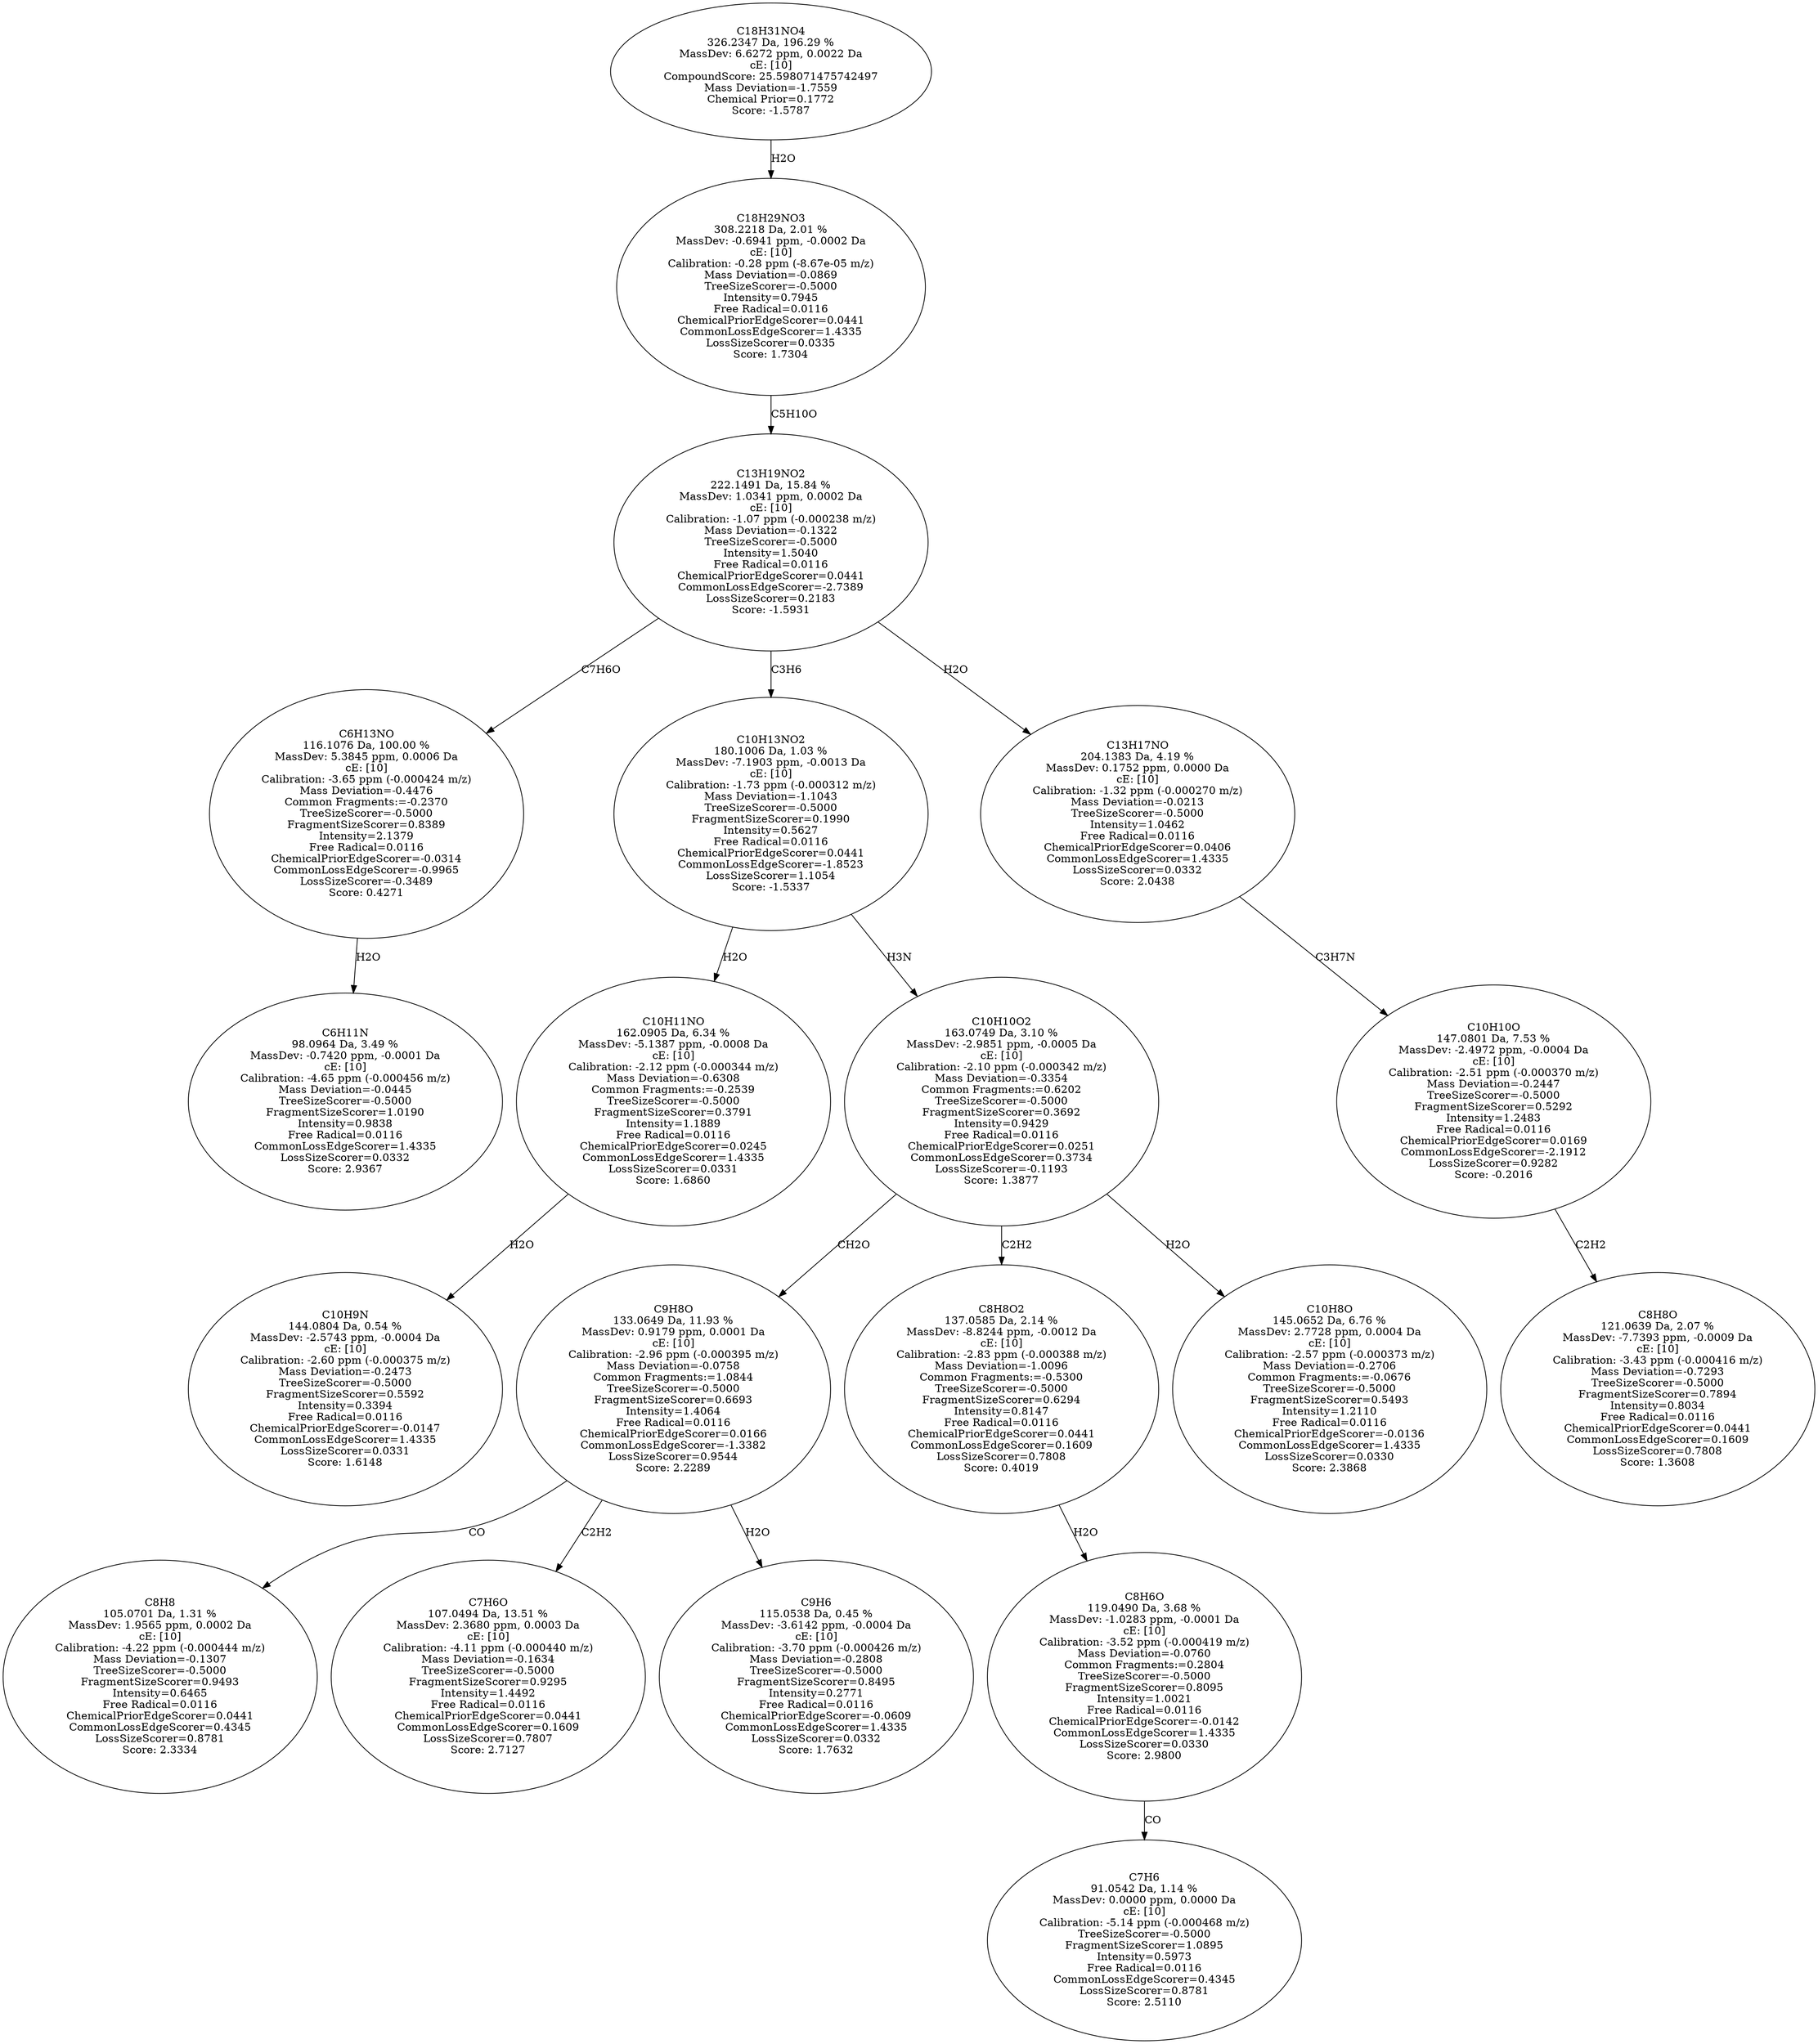 strict digraph {
v1 [label="C6H11N\n98.0964 Da, 3.49 %\nMassDev: -0.7420 ppm, -0.0001 Da\ncE: [10]\nCalibration: -4.65 ppm (-0.000456 m/z)\nMass Deviation=-0.0445\nTreeSizeScorer=-0.5000\nFragmentSizeScorer=1.0190\nIntensity=0.9838\nFree Radical=0.0116\nCommonLossEdgeScorer=1.4335\nLossSizeScorer=0.0332\nScore: 2.9367"];
v2 [label="C6H13NO\n116.1076 Da, 100.00 %\nMassDev: 5.3845 ppm, 0.0006 Da\ncE: [10]\nCalibration: -3.65 ppm (-0.000424 m/z)\nMass Deviation=-0.4476\nCommon Fragments:=-0.2370\nTreeSizeScorer=-0.5000\nFragmentSizeScorer=0.8389\nIntensity=2.1379\nFree Radical=0.0116\nChemicalPriorEdgeScorer=-0.0314\nCommonLossEdgeScorer=-0.9965\nLossSizeScorer=-0.3489\nScore: 0.4271"];
v3 [label="C10H9N\n144.0804 Da, 0.54 %\nMassDev: -2.5743 ppm, -0.0004 Da\ncE: [10]\nCalibration: -2.60 ppm (-0.000375 m/z)\nMass Deviation=-0.2473\nTreeSizeScorer=-0.5000\nFragmentSizeScorer=0.5592\nIntensity=0.3394\nFree Radical=0.0116\nChemicalPriorEdgeScorer=-0.0147\nCommonLossEdgeScorer=1.4335\nLossSizeScorer=0.0331\nScore: 1.6148"];
v4 [label="C10H11NO\n162.0905 Da, 6.34 %\nMassDev: -5.1387 ppm, -0.0008 Da\ncE: [10]\nCalibration: -2.12 ppm (-0.000344 m/z)\nMass Deviation=-0.6308\nCommon Fragments:=-0.2539\nTreeSizeScorer=-0.5000\nFragmentSizeScorer=0.3791\nIntensity=1.1889\nFree Radical=0.0116\nChemicalPriorEdgeScorer=0.0245\nCommonLossEdgeScorer=1.4335\nLossSizeScorer=0.0331\nScore: 1.6860"];
v5 [label="C8H8\n105.0701 Da, 1.31 %\nMassDev: 1.9565 ppm, 0.0002 Da\ncE: [10]\nCalibration: -4.22 ppm (-0.000444 m/z)\nMass Deviation=-0.1307\nTreeSizeScorer=-0.5000\nFragmentSizeScorer=0.9493\nIntensity=0.6465\nFree Radical=0.0116\nChemicalPriorEdgeScorer=0.0441\nCommonLossEdgeScorer=0.4345\nLossSizeScorer=0.8781\nScore: 2.3334"];
v6 [label="C7H6O\n107.0494 Da, 13.51 %\nMassDev: 2.3680 ppm, 0.0003 Da\ncE: [10]\nCalibration: -4.11 ppm (-0.000440 m/z)\nMass Deviation=-0.1634\nTreeSizeScorer=-0.5000\nFragmentSizeScorer=0.9295\nIntensity=1.4492\nFree Radical=0.0116\nChemicalPriorEdgeScorer=0.0441\nCommonLossEdgeScorer=0.1609\nLossSizeScorer=0.7807\nScore: 2.7127"];
v7 [label="C9H6\n115.0538 Da, 0.45 %\nMassDev: -3.6142 ppm, -0.0004 Da\ncE: [10]\nCalibration: -3.70 ppm (-0.000426 m/z)\nMass Deviation=-0.2808\nTreeSizeScorer=-0.5000\nFragmentSizeScorer=0.8495\nIntensity=0.2771\nFree Radical=0.0116\nChemicalPriorEdgeScorer=-0.0609\nCommonLossEdgeScorer=1.4335\nLossSizeScorer=0.0332\nScore: 1.7632"];
v8 [label="C9H8O\n133.0649 Da, 11.93 %\nMassDev: 0.9179 ppm, 0.0001 Da\ncE: [10]\nCalibration: -2.96 ppm (-0.000395 m/z)\nMass Deviation=-0.0758\nCommon Fragments:=1.0844\nTreeSizeScorer=-0.5000\nFragmentSizeScorer=0.6693\nIntensity=1.4064\nFree Radical=0.0116\nChemicalPriorEdgeScorer=0.0166\nCommonLossEdgeScorer=-1.3382\nLossSizeScorer=0.9544\nScore: 2.2289"];
v9 [label="C7H6\n91.0542 Da, 1.14 %\nMassDev: 0.0000 ppm, 0.0000 Da\ncE: [10]\nCalibration: -5.14 ppm (-0.000468 m/z)\nTreeSizeScorer=-0.5000\nFragmentSizeScorer=1.0895\nIntensity=0.5973\nFree Radical=0.0116\nCommonLossEdgeScorer=0.4345\nLossSizeScorer=0.8781\nScore: 2.5110"];
v10 [label="C8H6O\n119.0490 Da, 3.68 %\nMassDev: -1.0283 ppm, -0.0001 Da\ncE: [10]\nCalibration: -3.52 ppm (-0.000419 m/z)\nMass Deviation=-0.0760\nCommon Fragments:=0.2804\nTreeSizeScorer=-0.5000\nFragmentSizeScorer=0.8095\nIntensity=1.0021\nFree Radical=0.0116\nChemicalPriorEdgeScorer=-0.0142\nCommonLossEdgeScorer=1.4335\nLossSizeScorer=0.0330\nScore: 2.9800"];
v11 [label="C8H8O2\n137.0585 Da, 2.14 %\nMassDev: -8.8244 ppm, -0.0012 Da\ncE: [10]\nCalibration: -2.83 ppm (-0.000388 m/z)\nMass Deviation=-1.0096\nCommon Fragments:=-0.5300\nTreeSizeScorer=-0.5000\nFragmentSizeScorer=0.6294\nIntensity=0.8147\nFree Radical=0.0116\nChemicalPriorEdgeScorer=0.0441\nCommonLossEdgeScorer=0.1609\nLossSizeScorer=0.7808\nScore: 0.4019"];
v12 [label="C10H8O\n145.0652 Da, 6.76 %\nMassDev: 2.7728 ppm, 0.0004 Da\ncE: [10]\nCalibration: -2.57 ppm (-0.000373 m/z)\nMass Deviation=-0.2706\nCommon Fragments:=-0.0676\nTreeSizeScorer=-0.5000\nFragmentSizeScorer=0.5493\nIntensity=1.2110\nFree Radical=0.0116\nChemicalPriorEdgeScorer=-0.0136\nCommonLossEdgeScorer=1.4335\nLossSizeScorer=0.0330\nScore: 2.3868"];
v13 [label="C10H10O2\n163.0749 Da, 3.10 %\nMassDev: -2.9851 ppm, -0.0005 Da\ncE: [10]\nCalibration: -2.10 ppm (-0.000342 m/z)\nMass Deviation=-0.3354\nCommon Fragments:=0.6202\nTreeSizeScorer=-0.5000\nFragmentSizeScorer=0.3692\nIntensity=0.9429\nFree Radical=0.0116\nChemicalPriorEdgeScorer=0.0251\nCommonLossEdgeScorer=0.3734\nLossSizeScorer=-0.1193\nScore: 1.3877"];
v14 [label="C10H13NO2\n180.1006 Da, 1.03 %\nMassDev: -7.1903 ppm, -0.0013 Da\ncE: [10]\nCalibration: -1.73 ppm (-0.000312 m/z)\nMass Deviation=-1.1043\nTreeSizeScorer=-0.5000\nFragmentSizeScorer=0.1990\nIntensity=0.5627\nFree Radical=0.0116\nChemicalPriorEdgeScorer=0.0441\nCommonLossEdgeScorer=-1.8523\nLossSizeScorer=1.1054\nScore: -1.5337"];
v15 [label="C8H8O\n121.0639 Da, 2.07 %\nMassDev: -7.7393 ppm, -0.0009 Da\ncE: [10]\nCalibration: -3.43 ppm (-0.000416 m/z)\nMass Deviation=-0.7293\nTreeSizeScorer=-0.5000\nFragmentSizeScorer=0.7894\nIntensity=0.8034\nFree Radical=0.0116\nChemicalPriorEdgeScorer=0.0441\nCommonLossEdgeScorer=0.1609\nLossSizeScorer=0.7808\nScore: 1.3608"];
v16 [label="C10H10O\n147.0801 Da, 7.53 %\nMassDev: -2.4972 ppm, -0.0004 Da\ncE: [10]\nCalibration: -2.51 ppm (-0.000370 m/z)\nMass Deviation=-0.2447\nTreeSizeScorer=-0.5000\nFragmentSizeScorer=0.5292\nIntensity=1.2483\nFree Radical=0.0116\nChemicalPriorEdgeScorer=0.0169\nCommonLossEdgeScorer=-2.1912\nLossSizeScorer=0.9282\nScore: -0.2016"];
v17 [label="C13H17NO\n204.1383 Da, 4.19 %\nMassDev: 0.1752 ppm, 0.0000 Da\ncE: [10]\nCalibration: -1.32 ppm (-0.000270 m/z)\nMass Deviation=-0.0213\nTreeSizeScorer=-0.5000\nIntensity=1.0462\nFree Radical=0.0116\nChemicalPriorEdgeScorer=0.0406\nCommonLossEdgeScorer=1.4335\nLossSizeScorer=0.0332\nScore: 2.0438"];
v18 [label="C13H19NO2\n222.1491 Da, 15.84 %\nMassDev: 1.0341 ppm, 0.0002 Da\ncE: [10]\nCalibration: -1.07 ppm (-0.000238 m/z)\nMass Deviation=-0.1322\nTreeSizeScorer=-0.5000\nIntensity=1.5040\nFree Radical=0.0116\nChemicalPriorEdgeScorer=0.0441\nCommonLossEdgeScorer=-2.7389\nLossSizeScorer=0.2183\nScore: -1.5931"];
v19 [label="C18H29NO3\n308.2218 Da, 2.01 %\nMassDev: -0.6941 ppm, -0.0002 Da\ncE: [10]\nCalibration: -0.28 ppm (-8.67e-05 m/z)\nMass Deviation=-0.0869\nTreeSizeScorer=-0.5000\nIntensity=0.7945\nFree Radical=0.0116\nChemicalPriorEdgeScorer=0.0441\nCommonLossEdgeScorer=1.4335\nLossSizeScorer=0.0335\nScore: 1.7304"];
v20 [label="C18H31NO4\n326.2347 Da, 196.29 %\nMassDev: 6.6272 ppm, 0.0022 Da\ncE: [10]\nCompoundScore: 25.598071475742497\nMass Deviation=-1.7559\nChemical Prior=0.1772\nScore: -1.5787"];
v2 -> v1 [label="H2O"];
v18 -> v2 [label="C7H6O"];
v4 -> v3 [label="H2O"];
v14 -> v4 [label="H2O"];
v8 -> v5 [label="CO"];
v8 -> v6 [label="C2H2"];
v8 -> v7 [label="H2O"];
v13 -> v8 [label="CH2O"];
v10 -> v9 [label="CO"];
v11 -> v10 [label="H2O"];
v13 -> v11 [label="C2H2"];
v13 -> v12 [label="H2O"];
v14 -> v13 [label="H3N"];
v18 -> v14 [label="C3H6"];
v16 -> v15 [label="C2H2"];
v17 -> v16 [label="C3H7N"];
v18 -> v17 [label="H2O"];
v19 -> v18 [label="C5H10O"];
v20 -> v19 [label="H2O"];
}
